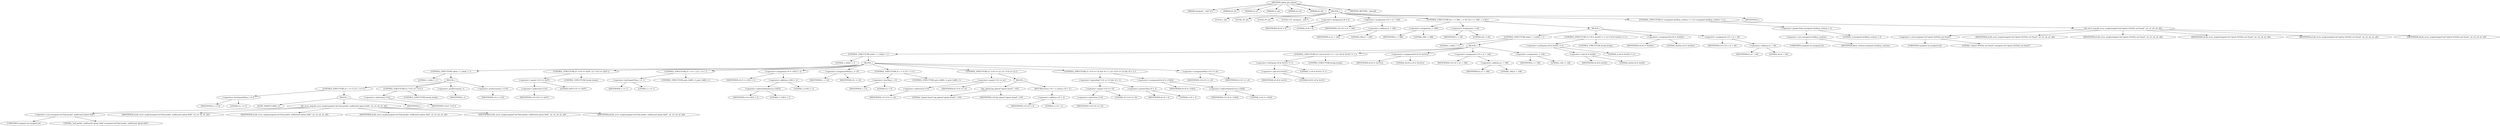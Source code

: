 digraph udhcp_get_option {  
"1000105" [label = "(METHOD,udhcp_get_option)" ]
"1000106" [label = "(PARAM,unsigned __int8 *a1)" ]
"1000107" [label = "(PARAM,int a2)" ]
"1000108" [label = "(PARAM,int a3)" ]
"1000109" [label = "(PARAM,int a4)" ]
"1000110" [label = "(PARAM,int a5)" ]
"1000111" [label = "(PARAM,int a6)" ]
"1000112" [label = "(BLOCK,,)" ]
"1000113" [label = "(LOCAL,i: int)" ]
"1000114" [label = "(LOCAL,v8: int)" ]
"1000115" [label = "(LOCAL,v9: int)" ]
"1000116" [label = "(LOCAL,v10: unsigned __int8 *)" ]
"1000117" [label = "(<operator>.assignment,v8 = 0)" ]
"1000118" [label = "(IDENTIFIER,v8,v8 = 0)" ]
"1000119" [label = "(LITERAL,0,v8 = 0)" ]
"1000120" [label = "(<operator>.assignment,v10 = a1 + 240)" ]
"1000121" [label = "(IDENTIFIER,v10,v10 = a1 + 240)" ]
"1000122" [label = "(<operator>.addition,a1 + 240)" ]
"1000123" [label = "(IDENTIFIER,a1,a1 + 240)" ]
"1000124" [label = "(LITERAL,240,a1 + 240)" ]
"1000125" [label = "(CONTROL_STRUCTURE,for ( i = 388; ; i = 64 ),for ( i = 388; ; i = 64 ))" ]
"1000126" [label = "(<operator>.assignment,i = 388)" ]
"1000127" [label = "(IDENTIFIER,i,i = 388)" ]
"1000128" [label = "(LITERAL,388,i = 388)" ]
"1000129" [label = "(<operator>.assignment,i = 64)" ]
"1000130" [label = "(IDENTIFIER,i,i = 64)" ]
"1000131" [label = "(LITERAL,64,i = 64)" ]
"1000132" [label = "(BLOCK,,)" ]
"1000133" [label = "(CONTROL_STRUCTURE,while ( 1 ),while ( 1 ))" ]
"1000134" [label = "(LITERAL,1,while ( 1 ))" ]
"1000135" [label = "(BLOCK,,)" ]
"1000136" [label = "(CONTROL_STRUCTURE,while ( 1 ),while ( 1 ))" ]
"1000137" [label = "(LITERAL,1,while ( 1 ))" ]
"1000138" [label = "(BLOCK,,)" ]
"1000139" [label = "(CONTROL_STRUCTURE,while ( 1 ),while ( 1 ))" ]
"1000140" [label = "(LITERAL,1,while ( 1 ))" ]
"1000141" [label = "(BLOCK,,)" ]
"1000142" [label = "(CONTROL_STRUCTURE,if ( i <= 0 ),if ( i <= 0 ))" ]
"1000143" [label = "(<operator>.lessEqualsThan,i <= 0)" ]
"1000144" [label = "(IDENTIFIER,i,i <= 0)" ]
"1000145" [label = "(LITERAL,0,i <= 0)" ]
"1000146" [label = "(BLOCK,,)" ]
"1000147" [label = "(JUMP_TARGET,LABEL_3)" ]
"1000148" [label = "(bb_error_msg,bb_error_msg((unsigned int)\"bad packet, malformed option field\", a2, a3, a4, a5, a6))" ]
"1000149" [label = "(<operator>.cast,(unsigned int)\"bad packet, malformed option field\")" ]
"1000150" [label = "(UNKNOWN,unsigned int,unsigned int)" ]
"1000151" [label = "(LITERAL,\"bad packet, malformed option field\",(unsigned int)\"bad packet, malformed option field\")" ]
"1000152" [label = "(IDENTIFIER,a2,bb_error_msg((unsigned int)\"bad packet, malformed option field\", a2, a3, a4, a5, a6))" ]
"1000153" [label = "(IDENTIFIER,a3,bb_error_msg((unsigned int)\"bad packet, malformed option field\", a2, a3, a4, a5, a6))" ]
"1000154" [label = "(IDENTIFIER,a4,bb_error_msg((unsigned int)\"bad packet, malformed option field\", a2, a3, a4, a5, a6))" ]
"1000155" [label = "(IDENTIFIER,a5,bb_error_msg((unsigned int)\"bad packet, malformed option field\", a2, a3, a4, a5, a6))" ]
"1000156" [label = "(IDENTIFIER,a6,bb_error_msg((unsigned int)\"bad packet, malformed option field\", a2, a3, a4, a5, a6))" ]
"1000157" [label = "(IDENTIFIER,L,)" ]
"1000158" [label = "(CONTROL_STRUCTURE,if ( *v10 ),if ( *v10 ))" ]
"1000159" [label = "(<operator>.indirection,*v10)" ]
"1000160" [label = "(IDENTIFIER,v10,if ( *v10 ))" ]
"1000161" [label = "(CONTROL_STRUCTURE,break;,break;)" ]
"1000162" [label = "(<operator>.preDecrement,--i)" ]
"1000163" [label = "(IDENTIFIER,i,--i)" ]
"1000164" [label = "(<operator>.preIncrement,++v10)" ]
"1000165" [label = "(IDENTIFIER,v10,++v10)" ]
"1000166" [label = "(CONTROL_STRUCTURE,if ( *v10 == 0xFF ),if ( *v10 == 0xFF ))" ]
"1000167" [label = "(<operator>.equals,*v10 == 0xFF)" ]
"1000168" [label = "(<operator>.indirection,*v10)" ]
"1000169" [label = "(IDENTIFIER,v10,*v10 == 0xFF)" ]
"1000170" [label = "(LITERAL,0xFF,*v10 == 0xFF)" ]
"1000171" [label = "(CONTROL_STRUCTURE,break;,break;)" ]
"1000172" [label = "(CONTROL_STRUCTURE,if ( i <= 1 ),if ( i <= 1 ))" ]
"1000173" [label = "(<operator>.lessEqualsThan,i <= 1)" ]
"1000174" [label = "(IDENTIFIER,i,i <= 1)" ]
"1000175" [label = "(LITERAL,1,i <= 1)" ]
"1000176" [label = "(CONTROL_STRUCTURE,goto LABEL_3;,goto LABEL_3;)" ]
"1000177" [label = "(<operator>.assignment,v9 = v10[1] + 2)" ]
"1000178" [label = "(IDENTIFIER,v9,v9 = v10[1] + 2)" ]
"1000179" [label = "(<operator>.addition,v10[1] + 2)" ]
"1000180" [label = "(<operator>.indirectIndexAccess,v10[1])" ]
"1000181" [label = "(IDENTIFIER,v10,v10[1] + 2)" ]
"1000182" [label = "(LITERAL,1,v10[1] + 2)" ]
"1000183" [label = "(LITERAL,2,v10[1] + 2)" ]
"1000184" [label = "(<operator>.assignmentMinus,i -= v9)" ]
"1000185" [label = "(IDENTIFIER,i,i -= v9)" ]
"1000186" [label = "(IDENTIFIER,v9,i -= v9)" ]
"1000187" [label = "(CONTROL_STRUCTURE,if ( i < 0 ),if ( i < 0 ))" ]
"1000188" [label = "(<operator>.lessThan,i < 0)" ]
"1000189" [label = "(IDENTIFIER,i,i < 0)" ]
"1000190" [label = "(LITERAL,0,i < 0)" ]
"1000191" [label = "(CONTROL_STRUCTURE,goto LABEL_3;,goto LABEL_3;)" ]
"1000192" [label = "(CONTROL_STRUCTURE,if ( *v10 == a2 ),if ( *v10 == a2 ))" ]
"1000193" [label = "(<operator>.equals,*v10 == a2)" ]
"1000194" [label = "(<operator>.indirection,*v10)" ]
"1000195" [label = "(IDENTIFIER,v10,*v10 == a2)" ]
"1000196" [label = "(IDENTIFIER,a2,*v10 == a2)" ]
"1000197" [label = "(BLOCK,,)" ]
"1000198" [label = "(log_option,log_option(\"option found\", v10))" ]
"1000199" [label = "(LITERAL,\"option found\",log_option(\"option found\", v10))" ]
"1000200" [label = "(IDENTIFIER,v10,log_option(\"option found\", v10))" ]
"1000201" [label = "(RETURN,return v10 + 2;,return v10 + 2;)" ]
"1000202" [label = "(<operator>.addition,v10 + 2)" ]
"1000203" [label = "(IDENTIFIER,v10,v10 + 2)" ]
"1000204" [label = "(LITERAL,2,v10 + 2)" ]
"1000205" [label = "(CONTROL_STRUCTURE,if ( *v10 == 52 && v9 > 2 ),if ( *v10 == 52 && v9 > 2 ))" ]
"1000206" [label = "(<operator>.logicalAnd,*v10 == 52 && v9 > 2)" ]
"1000207" [label = "(<operator>.equals,*v10 == 52)" ]
"1000208" [label = "(<operator>.indirection,*v10)" ]
"1000209" [label = "(IDENTIFIER,v10,*v10 == 52)" ]
"1000210" [label = "(LITERAL,52,*v10 == 52)" ]
"1000211" [label = "(<operator>.greaterThan,v9 > 2)" ]
"1000212" [label = "(IDENTIFIER,v9,v9 > 2)" ]
"1000213" [label = "(LITERAL,2,v9 > 2)" ]
"1000214" [label = "(<operators>.assignmentOr,v8 |= v10[2])" ]
"1000215" [label = "(IDENTIFIER,v8,v8 |= v10[2])" ]
"1000216" [label = "(<operator>.indirectIndexAccess,v10[2])" ]
"1000217" [label = "(IDENTIFIER,v10,v8 |= v10[2])" ]
"1000218" [label = "(LITERAL,2,v8 |= v10[2])" ]
"1000219" [label = "(<operator>.assignmentPlus,v10 += v9)" ]
"1000220" [label = "(IDENTIFIER,v10,v10 += v9)" ]
"1000221" [label = "(IDENTIFIER,v9,v10 += v9)" ]
"1000222" [label = "(CONTROL_STRUCTURE,if ( (v8 & 0x101) != 1 ),if ( (v8 & 0x101) != 1 ))" ]
"1000223" [label = "(<operator>.notEquals,(v8 & 0x101) != 1)" ]
"1000224" [label = "(<operator>.and,v8 & 0x101)" ]
"1000225" [label = "(IDENTIFIER,v8,v8 & 0x101)" ]
"1000226" [label = "(LITERAL,0x101,v8 & 0x101)" ]
"1000227" [label = "(LITERAL,1,(v8 & 0x101) != 1)" ]
"1000228" [label = "(CONTROL_STRUCTURE,break;,break;)" ]
"1000229" [label = "(<operators>.assignmentOr,v8 |= 0x101u)" ]
"1000230" [label = "(IDENTIFIER,v8,v8 |= 0x101u)" ]
"1000231" [label = "(LITERAL,0x101u,v8 |= 0x101u)" ]
"1000232" [label = "(<operator>.assignment,v10 = a1 + 108)" ]
"1000233" [label = "(IDENTIFIER,v10,v10 = a1 + 108)" ]
"1000234" [label = "(<operator>.addition,a1 + 108)" ]
"1000235" [label = "(IDENTIFIER,a1,a1 + 108)" ]
"1000236" [label = "(LITERAL,108,a1 + 108)" ]
"1000237" [label = "(<operator>.assignment,i = 128)" ]
"1000238" [label = "(IDENTIFIER,i,i = 128)" ]
"1000239" [label = "(LITERAL,128,i = 128)" ]
"1000240" [label = "(CONTROL_STRUCTURE,if ( (v8 & 0x202) != 2 ),if ( (v8 & 0x202) != 2 ))" ]
"1000241" [label = "(<operator>.notEquals,(v8 & 0x202) != 2)" ]
"1000242" [label = "(<operator>.and,v8 & 0x202)" ]
"1000243" [label = "(IDENTIFIER,v8,v8 & 0x202)" ]
"1000244" [label = "(LITERAL,0x202,v8 & 0x202)" ]
"1000245" [label = "(LITERAL,2,(v8 & 0x202) != 2)" ]
"1000246" [label = "(CONTROL_STRUCTURE,break;,break;)" ]
"1000247" [label = "(<operators>.assignmentOr,v8 |= 0x202u)" ]
"1000248" [label = "(IDENTIFIER,v8,v8 |= 0x202u)" ]
"1000249" [label = "(LITERAL,0x202u,v8 |= 0x202u)" ]
"1000250" [label = "(<operator>.assignment,v10 = a1 + 44)" ]
"1000251" [label = "(IDENTIFIER,v10,v10 = a1 + 44)" ]
"1000252" [label = "(<operator>.addition,a1 + 44)" ]
"1000253" [label = "(IDENTIFIER,a1,a1 + 44)" ]
"1000254" [label = "(LITERAL,44,a1 + 44)" ]
"1000255" [label = "(CONTROL_STRUCTURE,if ( (unsigned int)dhcp_verbose > 2 ),if ( (unsigned int)dhcp_verbose > 2 ))" ]
"1000256" [label = "(<operator>.greaterThan,(unsigned int)dhcp_verbose > 2)" ]
"1000257" [label = "(<operator>.cast,(unsigned int)dhcp_verbose)" ]
"1000258" [label = "(UNKNOWN,unsigned int,unsigned int)" ]
"1000259" [label = "(IDENTIFIER,dhcp_verbose,(unsigned int)dhcp_verbose)" ]
"1000260" [label = "(LITERAL,2,(unsigned int)dhcp_verbose > 2)" ]
"1000261" [label = "(bb_error_msg,bb_error_msg((unsigned int)\"option 0x%02x not found\", a2, a3, a4, a5, a6))" ]
"1000262" [label = "(<operator>.cast,(unsigned int)\"option 0x%02x not found\")" ]
"1000263" [label = "(UNKNOWN,unsigned int,unsigned int)" ]
"1000264" [label = "(LITERAL,\"option 0x%02x not found\",(unsigned int)\"option 0x%02x not found\")" ]
"1000265" [label = "(IDENTIFIER,a2,bb_error_msg((unsigned int)\"option 0x%02x not found\", a2, a3, a4, a5, a6))" ]
"1000266" [label = "(IDENTIFIER,a3,bb_error_msg((unsigned int)\"option 0x%02x not found\", a2, a3, a4, a5, a6))" ]
"1000267" [label = "(IDENTIFIER,a4,bb_error_msg((unsigned int)\"option 0x%02x not found\", a2, a3, a4, a5, a6))" ]
"1000268" [label = "(IDENTIFIER,a5,bb_error_msg((unsigned int)\"option 0x%02x not found\", a2, a3, a4, a5, a6))" ]
"1000269" [label = "(IDENTIFIER,a6,bb_error_msg((unsigned int)\"option 0x%02x not found\", a2, a3, a4, a5, a6))" ]
"1000270" [label = "(IDENTIFIER,L,)" ]
"1000271" [label = "(METHOD_RETURN,__fastcall)" ]
  "1000105" -> "1000106" 
  "1000105" -> "1000107" 
  "1000105" -> "1000108" 
  "1000105" -> "1000109" 
  "1000105" -> "1000110" 
  "1000105" -> "1000111" 
  "1000105" -> "1000112" 
  "1000105" -> "1000271" 
  "1000112" -> "1000113" 
  "1000112" -> "1000114" 
  "1000112" -> "1000115" 
  "1000112" -> "1000116" 
  "1000112" -> "1000117" 
  "1000112" -> "1000120" 
  "1000112" -> "1000125" 
  "1000112" -> "1000255" 
  "1000112" -> "1000270" 
  "1000117" -> "1000118" 
  "1000117" -> "1000119" 
  "1000120" -> "1000121" 
  "1000120" -> "1000122" 
  "1000122" -> "1000123" 
  "1000122" -> "1000124" 
  "1000125" -> "1000126" 
  "1000125" -> "1000129" 
  "1000125" -> "1000132" 
  "1000126" -> "1000127" 
  "1000126" -> "1000128" 
  "1000129" -> "1000130" 
  "1000129" -> "1000131" 
  "1000132" -> "1000133" 
  "1000132" -> "1000240" 
  "1000132" -> "1000247" 
  "1000132" -> "1000250" 
  "1000133" -> "1000134" 
  "1000133" -> "1000135" 
  "1000135" -> "1000136" 
  "1000135" -> "1000222" 
  "1000135" -> "1000229" 
  "1000135" -> "1000232" 
  "1000135" -> "1000237" 
  "1000136" -> "1000137" 
  "1000136" -> "1000138" 
  "1000138" -> "1000139" 
  "1000138" -> "1000166" 
  "1000138" -> "1000172" 
  "1000138" -> "1000177" 
  "1000138" -> "1000184" 
  "1000138" -> "1000187" 
  "1000138" -> "1000192" 
  "1000138" -> "1000205" 
  "1000138" -> "1000219" 
  "1000139" -> "1000140" 
  "1000139" -> "1000141" 
  "1000141" -> "1000142" 
  "1000141" -> "1000158" 
  "1000141" -> "1000162" 
  "1000141" -> "1000164" 
  "1000142" -> "1000143" 
  "1000142" -> "1000146" 
  "1000143" -> "1000144" 
  "1000143" -> "1000145" 
  "1000146" -> "1000147" 
  "1000146" -> "1000148" 
  "1000146" -> "1000157" 
  "1000148" -> "1000149" 
  "1000148" -> "1000152" 
  "1000148" -> "1000153" 
  "1000148" -> "1000154" 
  "1000148" -> "1000155" 
  "1000148" -> "1000156" 
  "1000149" -> "1000150" 
  "1000149" -> "1000151" 
  "1000158" -> "1000159" 
  "1000158" -> "1000161" 
  "1000159" -> "1000160" 
  "1000162" -> "1000163" 
  "1000164" -> "1000165" 
  "1000166" -> "1000167" 
  "1000166" -> "1000171" 
  "1000167" -> "1000168" 
  "1000167" -> "1000170" 
  "1000168" -> "1000169" 
  "1000172" -> "1000173" 
  "1000172" -> "1000176" 
  "1000173" -> "1000174" 
  "1000173" -> "1000175" 
  "1000177" -> "1000178" 
  "1000177" -> "1000179" 
  "1000179" -> "1000180" 
  "1000179" -> "1000183" 
  "1000180" -> "1000181" 
  "1000180" -> "1000182" 
  "1000184" -> "1000185" 
  "1000184" -> "1000186" 
  "1000187" -> "1000188" 
  "1000187" -> "1000191" 
  "1000188" -> "1000189" 
  "1000188" -> "1000190" 
  "1000192" -> "1000193" 
  "1000192" -> "1000197" 
  "1000193" -> "1000194" 
  "1000193" -> "1000196" 
  "1000194" -> "1000195" 
  "1000197" -> "1000198" 
  "1000197" -> "1000201" 
  "1000198" -> "1000199" 
  "1000198" -> "1000200" 
  "1000201" -> "1000202" 
  "1000202" -> "1000203" 
  "1000202" -> "1000204" 
  "1000205" -> "1000206" 
  "1000205" -> "1000214" 
  "1000206" -> "1000207" 
  "1000206" -> "1000211" 
  "1000207" -> "1000208" 
  "1000207" -> "1000210" 
  "1000208" -> "1000209" 
  "1000211" -> "1000212" 
  "1000211" -> "1000213" 
  "1000214" -> "1000215" 
  "1000214" -> "1000216" 
  "1000216" -> "1000217" 
  "1000216" -> "1000218" 
  "1000219" -> "1000220" 
  "1000219" -> "1000221" 
  "1000222" -> "1000223" 
  "1000222" -> "1000228" 
  "1000223" -> "1000224" 
  "1000223" -> "1000227" 
  "1000224" -> "1000225" 
  "1000224" -> "1000226" 
  "1000229" -> "1000230" 
  "1000229" -> "1000231" 
  "1000232" -> "1000233" 
  "1000232" -> "1000234" 
  "1000234" -> "1000235" 
  "1000234" -> "1000236" 
  "1000237" -> "1000238" 
  "1000237" -> "1000239" 
  "1000240" -> "1000241" 
  "1000240" -> "1000246" 
  "1000241" -> "1000242" 
  "1000241" -> "1000245" 
  "1000242" -> "1000243" 
  "1000242" -> "1000244" 
  "1000247" -> "1000248" 
  "1000247" -> "1000249" 
  "1000250" -> "1000251" 
  "1000250" -> "1000252" 
  "1000252" -> "1000253" 
  "1000252" -> "1000254" 
  "1000255" -> "1000256" 
  "1000255" -> "1000261" 
  "1000256" -> "1000257" 
  "1000256" -> "1000260" 
  "1000257" -> "1000258" 
  "1000257" -> "1000259" 
  "1000261" -> "1000262" 
  "1000261" -> "1000265" 
  "1000261" -> "1000266" 
  "1000261" -> "1000267" 
  "1000261" -> "1000268" 
  "1000261" -> "1000269" 
  "1000262" -> "1000263" 
  "1000262" -> "1000264" 
}
